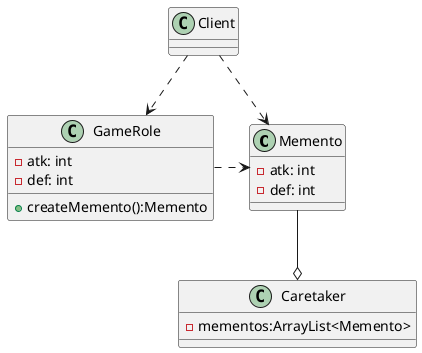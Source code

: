 @startuml

class Memento{
    - atk: int
    - def: int
}

class GameRole{
    - atk: int
    - def: int
    + createMemento():Memento
}

class Caretaker{
    - mementos:ArrayList<Memento>
}

class Client{

}

GameRole ..right.> Memento

Client ..> GameRole
Client ..> Memento

Memento --o Caretaker
@enduml